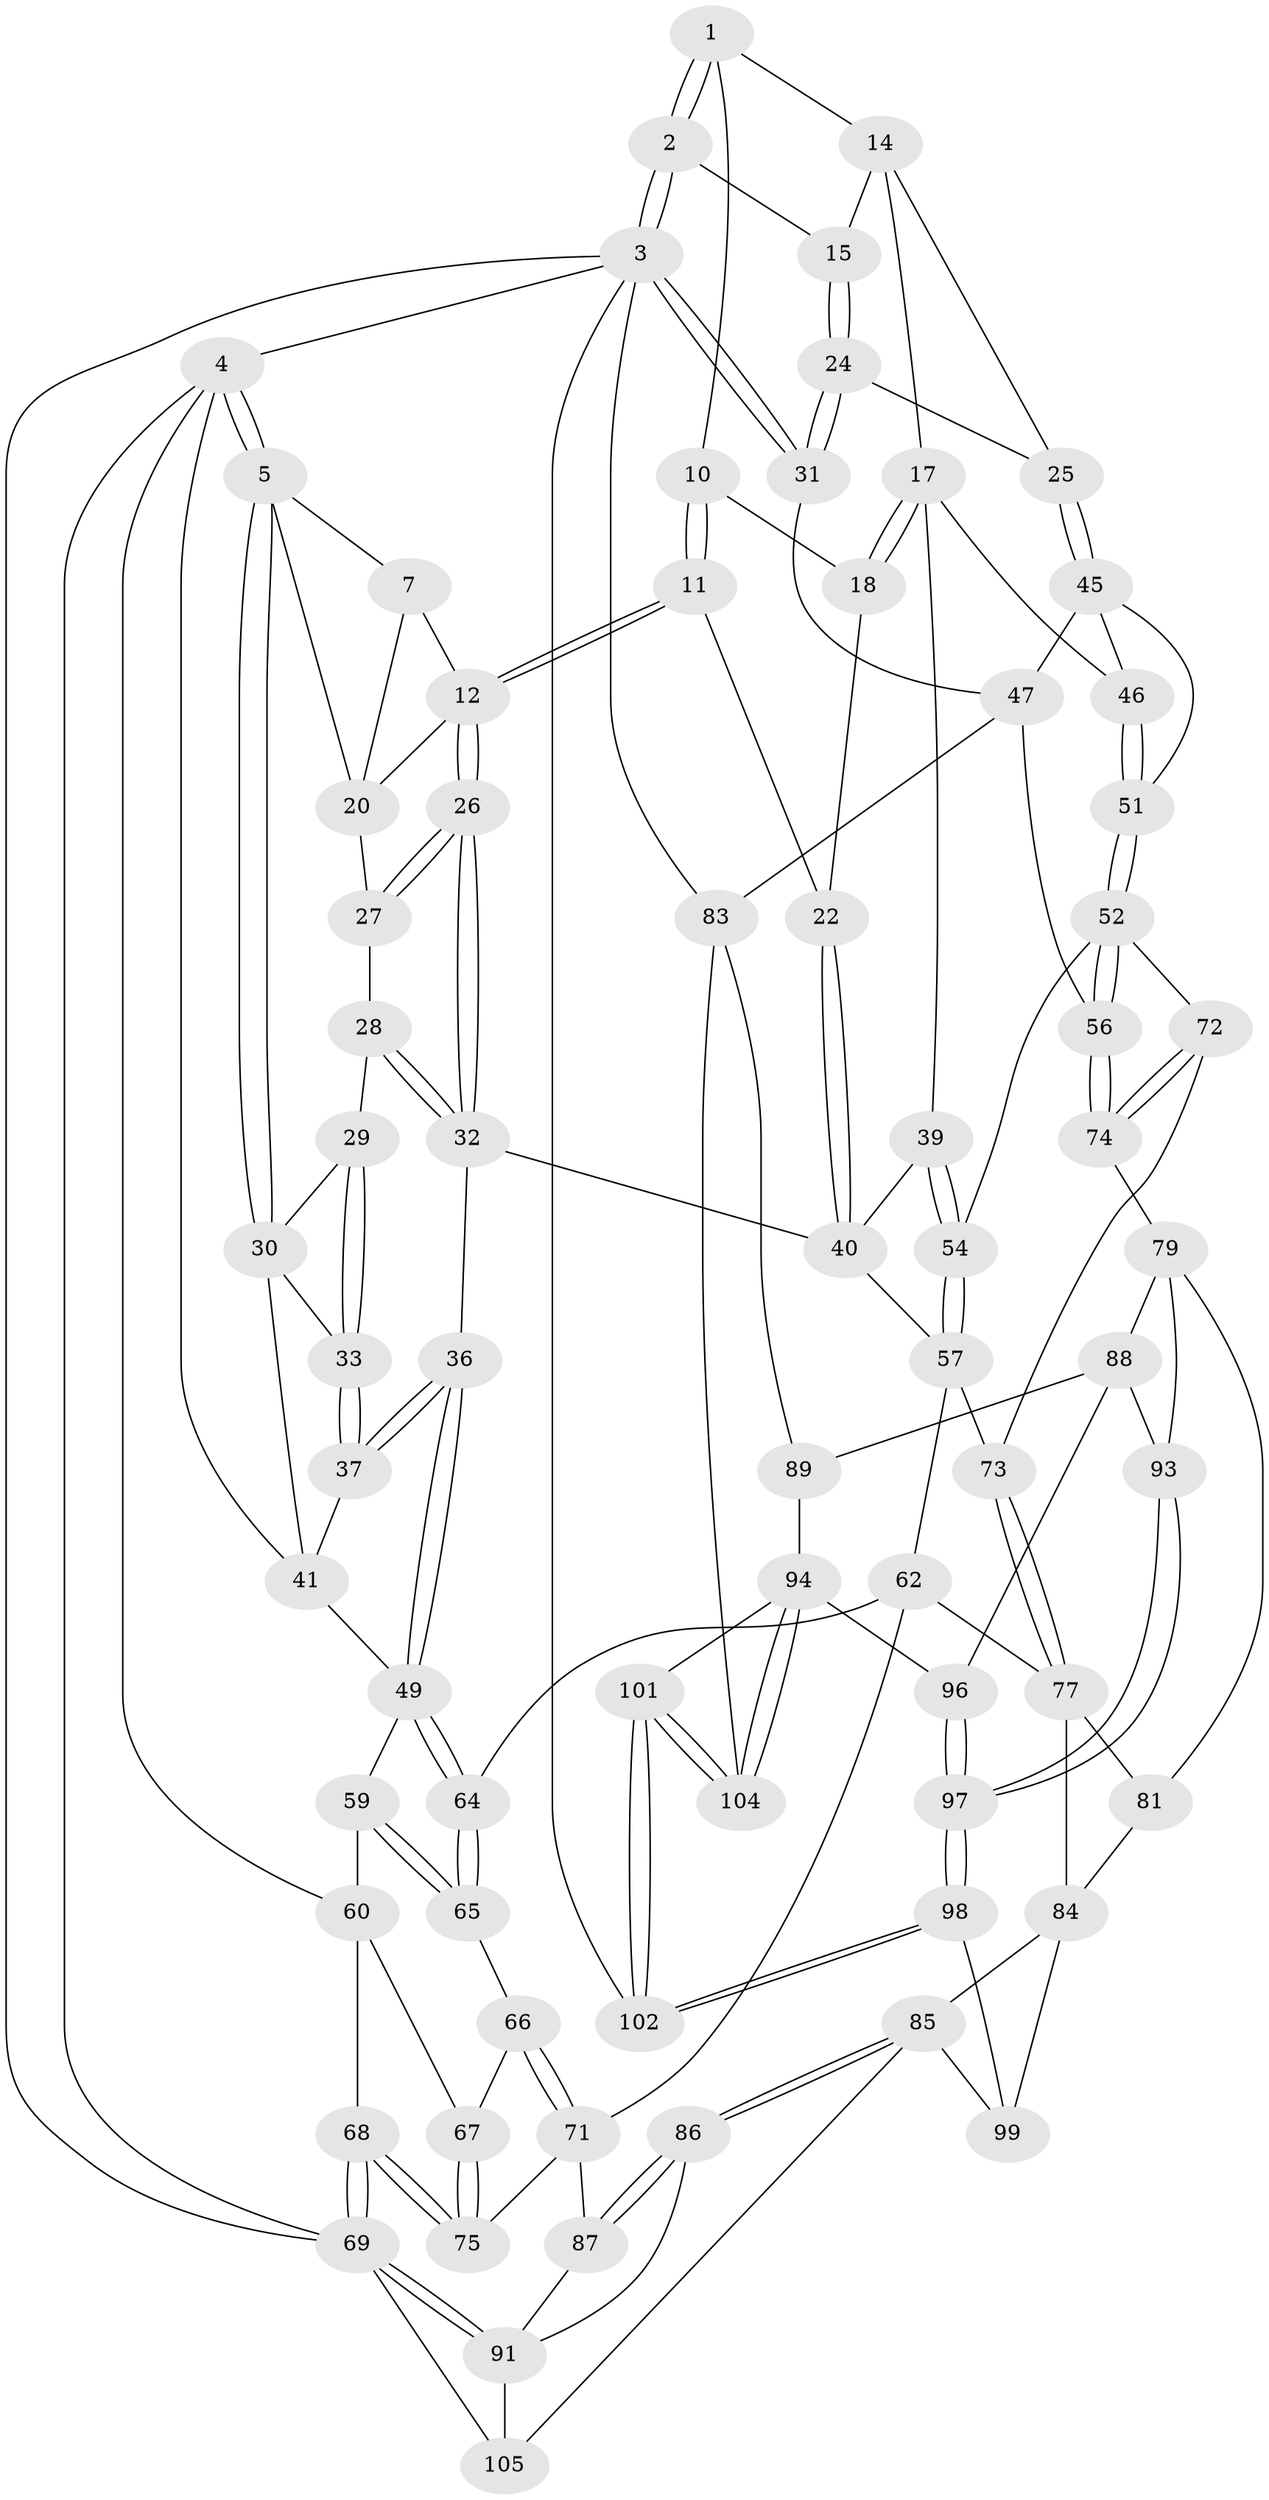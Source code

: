 // Generated by graph-tools (version 1.1) at 2025/24/03/03/25 07:24:32]
// undirected, 74 vertices, 172 edges
graph export_dot {
graph [start="1"]
  node [color=gray90,style=filled];
  1 [pos="+0.6132019228551308+0",super="+9"];
  2 [pos="+1+0"];
  3 [pos="+1+0",super="+82"];
  4 [pos="+0+0",super="+43"];
  5 [pos="+0+0",super="+6"];
  7 [pos="+0.004442751245187848+0",super="+8"];
  10 [pos="+0.6538094423331678+0.06978380006832106",super="+19"];
  11 [pos="+0.4989838181308189+0.22743420939340292"];
  12 [pos="+0.46794289683841234+0.23001149449468622",super="+13"];
  14 [pos="+0.7239041490808453+0.07006209438172828",super="+16"];
  15 [pos="+0.8355609167052905+0.12387311856047148"];
  17 [pos="+0.7094196320775792+0.2859694731621013",super="+38"];
  18 [pos="+0.6700107881209105+0.2544898600333106",super="+23"];
  20 [pos="+0.34927637083507074+0.13316648583052038",super="+21"];
  22 [pos="+0.550995118802005+0.2430730095742743"];
  24 [pos="+0.8904042420685686+0.21632797599554746"];
  25 [pos="+0.8854541169022727+0.2276027199837023"];
  26 [pos="+0.44962359140491176+0.2603141925427383"];
  27 [pos="+0.2791600915133389+0.18445408956490889"];
  28 [pos="+0.25801022770215365+0.2152305952605393"];
  29 [pos="+0.25285997237721564+0.21770614827113186"];
  30 [pos="+0.14367423566715679+0.16594202346156542",super="+34"];
  31 [pos="+1+0.012446277300388341"];
  32 [pos="+0.4140676682370358+0.3489957975155173",super="+35"];
  33 [pos="+0.24601292926964935+0.23116695875013626"];
  36 [pos="+0.268610297309966+0.40970279173485147"];
  37 [pos="+0.23878589254549007+0.3440346519555455"];
  39 [pos="+0.668548986214641+0.39210745195177665"];
  40 [pos="+0.6282695050286995+0.39104553364862504",super="+44"];
  41 [pos="+0.1486819957914912+0.2845943880641718",super="+42"];
  45 [pos="+0.9042917924588086+0.3289943263294235",super="+48"];
  46 [pos="+0.7316058396495799+0.34948537558835013"];
  47 [pos="+1+0.5205310310956167",super="+55"];
  49 [pos="+0.2459361834779698+0.43467917047859866",super="+50"];
  51 [pos="+0.84739058984589+0.4060440616987022"];
  52 [pos="+0.8073079901663637+0.5078714128887704",super="+53"];
  54 [pos="+0.7149873427555866+0.4886065312539908"];
  56 [pos="+1+0.609547554157906"];
  57 [pos="+0.6610661744917044+0.5501386309410582",super="+58"];
  59 [pos="+0.08262845390375809+0.4702834864193095"];
  60 [pos="+0.08179019744165236+0.4708390090875921",super="+61"];
  62 [pos="+0.4548311031215224+0.682069678114262",super="+63"];
  64 [pos="+0.2470009301010395+0.5201696364277041"];
  65 [pos="+0.12075559846916355+0.5529388460897324"];
  66 [pos="+0.11511434752576301+0.5655166763074669"];
  67 [pos="+0.003726436139347957+0.6021442180628908"];
  68 [pos="+0+0.7192768741546863"];
  69 [pos="+0+0.7209915903727069",super="+70"];
  71 [pos="+0.18070147406558246+0.7121079080400978",super="+76"];
  72 [pos="+0.7670500134175036+0.7025167767628482"];
  73 [pos="+0.7243408860590546+0.6842614952313002"];
  74 [pos="+0.7692849367010659+0.7052843939530276"];
  75 [pos="+0+0.6983499168167134"];
  77 [pos="+0.46958595665621633+0.7113198771170703",super="+78"];
  79 [pos="+0.7701323572394506+0.740280416736931",super="+80"];
  81 [pos="+0.6359647391229732+0.8219411372845836"];
  83 [pos="+1+0.7900863178750701",super="+90"];
  84 [pos="+0.4323367645028506+0.8356362169141489",super="+100"];
  85 [pos="+0.24957858076128128+0.9048397880497413",super="+106"];
  86 [pos="+0.24749724863167688+0.9033527115452779"];
  87 [pos="+0.18211186608875177+0.7666283570423438"];
  88 [pos="+0.8135645160444077+0.8039304917717128",super="+92"];
  89 [pos="+0.870625038486868+0.8253885667971628"];
  91 [pos="+0.07180252646487029+0.8776976009815952",super="+103"];
  93 [pos="+0.6674022365248455+0.8567433649437959"];
  94 [pos="+0.8477013545172347+0.9251763185473697",super="+95"];
  96 [pos="+0.7731272084571252+0.8844950838750785"];
  97 [pos="+0.6713152887156657+1"];
  98 [pos="+0.6359867708117135+1"];
  99 [pos="+0.5419325214084294+1"];
  101 [pos="+0.8311792033475903+1"];
  102 [pos="+0.8250732264883895+1"];
  104 [pos="+0.8516225672659536+0.940769979999694"];
  105 [pos="+0+1"];
  1 -- 2;
  1 -- 2;
  1 -- 10;
  1 -- 14;
  2 -- 3;
  2 -- 3;
  2 -- 15;
  3 -- 4;
  3 -- 31;
  3 -- 31;
  3 -- 102;
  3 -- 83;
  3 -- 69;
  4 -- 5;
  4 -- 5;
  4 -- 41;
  4 -- 69;
  4 -- 60;
  5 -- 30;
  5 -- 30;
  5 -- 20;
  5 -- 7;
  7 -- 20;
  7 -- 12;
  10 -- 11;
  10 -- 11;
  10 -- 18 [weight=2];
  11 -- 12;
  11 -- 12;
  11 -- 22;
  12 -- 26;
  12 -- 26;
  12 -- 20;
  14 -- 15;
  14 -- 17;
  14 -- 25;
  15 -- 24;
  15 -- 24;
  17 -- 18;
  17 -- 18;
  17 -- 46;
  17 -- 39;
  18 -- 22;
  20 -- 27;
  22 -- 40;
  22 -- 40;
  24 -- 25;
  24 -- 31;
  24 -- 31;
  25 -- 45;
  25 -- 45;
  26 -- 27;
  26 -- 27;
  26 -- 32;
  26 -- 32;
  27 -- 28;
  28 -- 29;
  28 -- 32;
  28 -- 32;
  29 -- 30;
  29 -- 33;
  29 -- 33;
  30 -- 33;
  30 -- 41;
  31 -- 47;
  32 -- 36;
  32 -- 40;
  33 -- 37;
  33 -- 37;
  36 -- 37;
  36 -- 37;
  36 -- 49;
  36 -- 49;
  37 -- 41;
  39 -- 40;
  39 -- 54;
  39 -- 54;
  40 -- 57;
  41 -- 49;
  45 -- 46;
  45 -- 51;
  45 -- 47;
  46 -- 51;
  46 -- 51;
  47 -- 56;
  47 -- 83;
  49 -- 64;
  49 -- 64;
  49 -- 59;
  51 -- 52;
  51 -- 52;
  52 -- 56;
  52 -- 56;
  52 -- 72;
  52 -- 54;
  54 -- 57;
  54 -- 57;
  56 -- 74;
  56 -- 74;
  57 -- 73;
  57 -- 62;
  59 -- 60;
  59 -- 65;
  59 -- 65;
  60 -- 67;
  60 -- 68;
  62 -- 77;
  62 -- 64;
  62 -- 71;
  64 -- 65;
  64 -- 65;
  65 -- 66;
  66 -- 67;
  66 -- 71;
  66 -- 71;
  67 -- 75;
  67 -- 75;
  68 -- 69;
  68 -- 69;
  68 -- 75;
  68 -- 75;
  69 -- 91;
  69 -- 91;
  69 -- 105;
  71 -- 75;
  71 -- 87;
  72 -- 73;
  72 -- 74;
  72 -- 74;
  73 -- 77;
  73 -- 77;
  74 -- 79;
  77 -- 81;
  77 -- 84;
  79 -- 88;
  79 -- 81;
  79 -- 93;
  81 -- 84;
  83 -- 104;
  83 -- 89;
  84 -- 85;
  84 -- 99;
  85 -- 86;
  85 -- 86;
  85 -- 105;
  85 -- 99;
  86 -- 87;
  86 -- 87;
  86 -- 91;
  87 -- 91;
  88 -- 89;
  88 -- 96;
  88 -- 93;
  89 -- 94;
  91 -- 105;
  93 -- 97;
  93 -- 97;
  94 -- 104;
  94 -- 104;
  94 -- 96;
  94 -- 101;
  96 -- 97;
  96 -- 97;
  97 -- 98;
  97 -- 98;
  98 -- 99;
  98 -- 102;
  98 -- 102;
  101 -- 102;
  101 -- 102;
  101 -- 104;
  101 -- 104;
}
